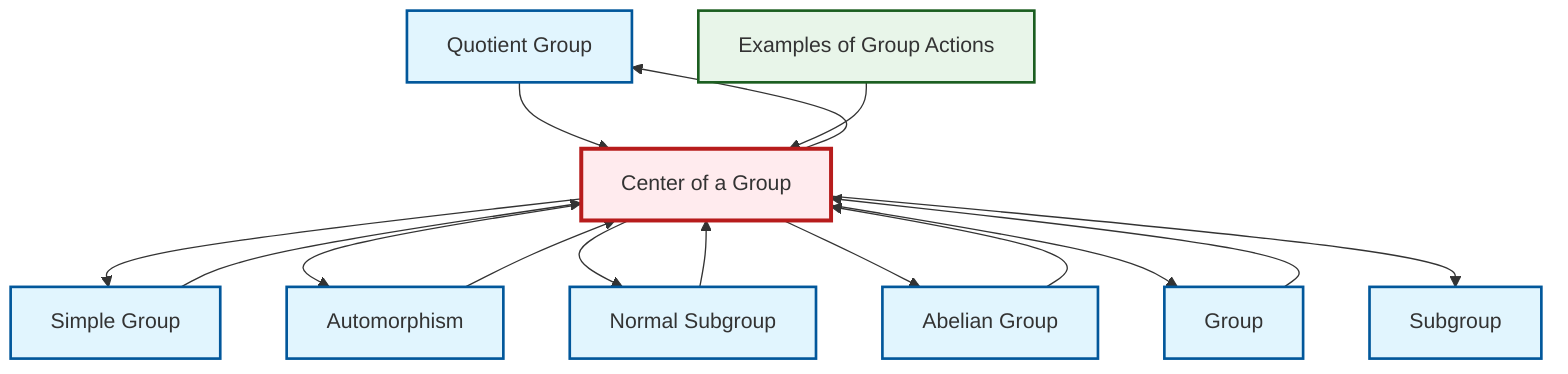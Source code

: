 graph TD
    classDef definition fill:#e1f5fe,stroke:#01579b,stroke-width:2px
    classDef theorem fill:#f3e5f5,stroke:#4a148c,stroke-width:2px
    classDef axiom fill:#fff3e0,stroke:#e65100,stroke-width:2px
    classDef example fill:#e8f5e9,stroke:#1b5e20,stroke-width:2px
    classDef current fill:#ffebee,stroke:#b71c1c,stroke-width:3px
    def-quotient-group["Quotient Group"]:::definition
    def-normal-subgroup["Normal Subgroup"]:::definition
    def-center-of-group["Center of a Group"]:::definition
    def-simple-group["Simple Group"]:::definition
    def-group["Group"]:::definition
    def-abelian-group["Abelian Group"]:::definition
    def-automorphism["Automorphism"]:::definition
    def-subgroup["Subgroup"]:::definition
    ex-group-action-examples["Examples of Group Actions"]:::example
    def-center-of-group --> def-simple-group
    def-center-of-group --> def-automorphism
    def-simple-group --> def-center-of-group
    def-center-of-group --> def-normal-subgroup
    def-center-of-group --> def-abelian-group
    def-abelian-group --> def-center-of-group
    def-automorphism --> def-center-of-group
    def-quotient-group --> def-center-of-group
    def-center-of-group --> def-group
    def-normal-subgroup --> def-center-of-group
    ex-group-action-examples --> def-center-of-group
    def-group --> def-center-of-group
    def-center-of-group --> def-quotient-group
    def-center-of-group --> def-subgroup
    class def-center-of-group current